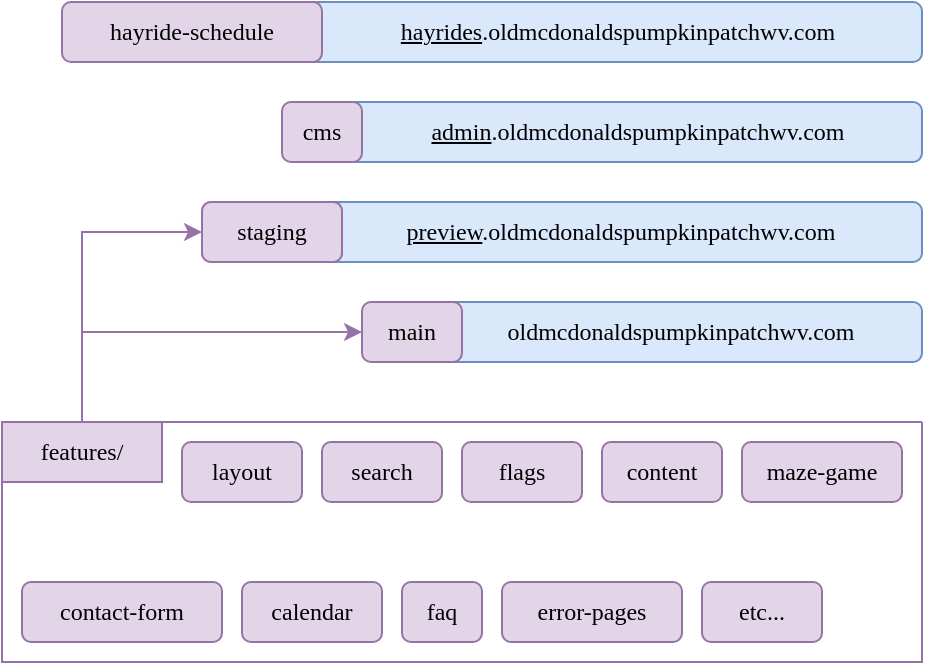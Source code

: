 <mxfile version="28.2.5">
  <diagram name="Page-1" id="o6yJUd2rQhLODu_G7iH8">
    <mxGraphModel dx="870" dy="508" grid="1" gridSize="10" guides="1" tooltips="1" connect="1" arrows="1" fold="1" page="1" pageScale="1" pageWidth="850" pageHeight="1100" math="0" shadow="0">
      <root>
        <mxCell id="0" />
        <mxCell id="1" parent="0" />
        <mxCell id="-4VWNVWn2c0_IAg-sDkh-7" value="&lt;font face=&quot;Lucida Console&quot;&gt;&amp;nbsp; &amp;nbsp;oldmcdonaldspumpkinpatchwv.com&lt;/font&gt;" style="rounded=1;whiteSpace=wrap;html=1;fillColor=#dae8fc;strokeColor=#6c8ebf;" parent="1" vertex="1">
          <mxGeometry x="230" y="160" width="250" height="30" as="geometry" />
        </mxCell>
        <mxCell id="-4VWNVWn2c0_IAg-sDkh-6" value="&lt;font face=&quot;Lucida Console&quot;&gt;main&lt;/font&gt;" style="rounded=1;whiteSpace=wrap;html=1;fillColor=#e1d5e7;strokeColor=#9673a6;" parent="1" vertex="1">
          <mxGeometry x="200" y="160" width="50" height="30" as="geometry" />
        </mxCell>
        <mxCell id="-4VWNVWn2c0_IAg-sDkh-9" value="" style="swimlane;startSize=0;fillColor=#e1d5e7;strokeColor=#9673a6;" parent="1" vertex="1">
          <mxGeometry x="20" y="220" width="460" height="120" as="geometry" />
        </mxCell>
        <mxCell id="-4VWNVWn2c0_IAg-sDkh-10" value="&lt;font face=&quot;Lucida Console&quot;&gt;features/&lt;/font&gt;" style="rounded=0;whiteSpace=wrap;html=1;fillColor=#e1d5e7;strokeColor=#9673a6;" parent="-4VWNVWn2c0_IAg-sDkh-9" vertex="1">
          <mxGeometry width="80" height="30" as="geometry" />
        </mxCell>
        <mxCell id="-4VWNVWn2c0_IAg-sDkh-11" value="&lt;font face=&quot;Lucida Console&quot;&gt;layout&lt;/font&gt;" style="rounded=1;whiteSpace=wrap;html=1;fillColor=#e1d5e7;strokeColor=#9673a6;" parent="-4VWNVWn2c0_IAg-sDkh-9" vertex="1">
          <mxGeometry x="90" y="10" width="60" height="30" as="geometry" />
        </mxCell>
        <mxCell id="-4VWNVWn2c0_IAg-sDkh-12" value="&lt;font face=&quot;Lucida Console&quot;&gt;search&lt;/font&gt;" style="rounded=1;whiteSpace=wrap;html=1;fillColor=#e1d5e7;strokeColor=#9673a6;" parent="-4VWNVWn2c0_IAg-sDkh-9" vertex="1">
          <mxGeometry x="160" y="10" width="60" height="30" as="geometry" />
        </mxCell>
        <mxCell id="-4VWNVWn2c0_IAg-sDkh-13" value="&lt;font face=&quot;Lucida Console&quot;&gt;flags&lt;/font&gt;" style="rounded=1;whiteSpace=wrap;html=1;fillColor=#e1d5e7;strokeColor=#9673a6;" parent="-4VWNVWn2c0_IAg-sDkh-9" vertex="1">
          <mxGeometry x="230" y="10" width="60" height="30" as="geometry" />
        </mxCell>
        <mxCell id="-4VWNVWn2c0_IAg-sDkh-14" value="&lt;font face=&quot;Lucida Console&quot;&gt;content&lt;/font&gt;" style="rounded=1;whiteSpace=wrap;html=1;fillColor=#e1d5e7;strokeColor=#9673a6;" parent="-4VWNVWn2c0_IAg-sDkh-9" vertex="1">
          <mxGeometry x="300" y="10" width="60" height="30" as="geometry" />
        </mxCell>
        <mxCell id="-4VWNVWn2c0_IAg-sDkh-16" value="&lt;font face=&quot;Lucida Console&quot;&gt;maze-game&lt;/font&gt;" style="rounded=1;whiteSpace=wrap;html=1;fillColor=#e1d5e7;strokeColor=#9673a6;" parent="-4VWNVWn2c0_IAg-sDkh-9" vertex="1">
          <mxGeometry x="370" y="10" width="80" height="30" as="geometry" />
        </mxCell>
        <mxCell id="-4VWNVWn2c0_IAg-sDkh-17" value="&lt;font face=&quot;Lucida Console&quot;&gt;contact-form&lt;/font&gt;" style="rounded=1;whiteSpace=wrap;html=1;fillColor=#e1d5e7;strokeColor=#9673a6;" parent="-4VWNVWn2c0_IAg-sDkh-9" vertex="1">
          <mxGeometry x="10" y="80" width="100" height="30" as="geometry" />
        </mxCell>
        <mxCell id="-4VWNVWn2c0_IAg-sDkh-18" value="&lt;font face=&quot;Lucida Console&quot;&gt;calendar&lt;/font&gt;" style="rounded=1;whiteSpace=wrap;html=1;fillColor=#e1d5e7;strokeColor=#9673a6;" parent="-4VWNVWn2c0_IAg-sDkh-9" vertex="1">
          <mxGeometry x="120" y="80" width="70" height="30" as="geometry" />
        </mxCell>
        <mxCell id="-4VWNVWn2c0_IAg-sDkh-19" value="&lt;font face=&quot;Lucida Console&quot;&gt;faq&lt;/font&gt;" style="rounded=1;whiteSpace=wrap;html=1;fillColor=#e1d5e7;strokeColor=#9673a6;" parent="-4VWNVWn2c0_IAg-sDkh-9" vertex="1">
          <mxGeometry x="200" y="80" width="40" height="30" as="geometry" />
        </mxCell>
        <mxCell id="-4VWNVWn2c0_IAg-sDkh-20" value="&lt;font face=&quot;Lucida Console&quot;&gt;error-pages&lt;/font&gt;" style="rounded=1;whiteSpace=wrap;html=1;fillColor=#e1d5e7;strokeColor=#9673a6;" parent="-4VWNVWn2c0_IAg-sDkh-9" vertex="1">
          <mxGeometry x="250" y="80" width="90" height="30" as="geometry" />
        </mxCell>
        <mxCell id="-4VWNVWn2c0_IAg-sDkh-21" value="&lt;font face=&quot;Lucida Console&quot;&gt;etc...&lt;/font&gt;" style="rounded=1;whiteSpace=wrap;html=1;fillColor=#e1d5e7;strokeColor=#9673a6;" parent="-4VWNVWn2c0_IAg-sDkh-9" vertex="1">
          <mxGeometry x="350" y="80" width="60" height="30" as="geometry" />
        </mxCell>
        <mxCell id="-4VWNVWn2c0_IAg-sDkh-32" style="edgeStyle=orthogonalEdgeStyle;rounded=0;orthogonalLoop=1;jettySize=auto;html=1;entryX=0;entryY=0.5;entryDx=0;entryDy=0;fillColor=#e1d5e7;strokeColor=#9673a6;" parent="1" source="-4VWNVWn2c0_IAg-sDkh-10" target="-4VWNVWn2c0_IAg-sDkh-6" edge="1">
          <mxGeometry relative="1" as="geometry">
            <Array as="points">
              <mxPoint x="60" y="175" />
            </Array>
          </mxGeometry>
        </mxCell>
        <mxCell id="gmR4Mrr9ib6HvDQ7C4Ge-2" value="&lt;font face=&quot;Lucida Console&quot;&gt;&amp;nbsp; &amp;nbsp;&lt;u&gt;preview&lt;/u&gt;.oldmcdonaldspumpkinpatchwv.com&lt;/font&gt;" style="rounded=1;whiteSpace=wrap;html=1;fillColor=#dae8fc;strokeColor=#6c8ebf;" vertex="1" parent="1">
          <mxGeometry x="170" y="110" width="310" height="30" as="geometry" />
        </mxCell>
        <mxCell id="gmR4Mrr9ib6HvDQ7C4Ge-3" value="&lt;font face=&quot;Lucida Console&quot;&gt;&amp;nbsp; &lt;u&gt;admin&lt;/u&gt;.oldmcdonaldspumpkinpatchwv.com&lt;/font&gt;" style="rounded=1;whiteSpace=wrap;html=1;fillColor=#dae8fc;strokeColor=#6c8ebf;" vertex="1" parent="1">
          <mxGeometry x="190" y="60" width="290" height="30" as="geometry" />
        </mxCell>
        <mxCell id="gmR4Mrr9ib6HvDQ7C4Ge-4" value="&lt;font face=&quot;Lucida Console&quot;&gt;&amp;nbsp; &lt;u&gt;hayrides&lt;/u&gt;.oldmcdonaldspumpkinpatchwv.com&lt;/font&gt;" style="rounded=1;whiteSpace=wrap;html=1;fillColor=#dae8fc;strokeColor=#6c8ebf;" vertex="1" parent="1">
          <mxGeometry x="170" y="10" width="310" height="30" as="geometry" />
        </mxCell>
        <mxCell id="gmR4Mrr9ib6HvDQ7C4Ge-5" value="&lt;font face=&quot;Lucida Console&quot;&gt;staging&lt;/font&gt;" style="rounded=1;whiteSpace=wrap;html=1;fillColor=#e1d5e7;strokeColor=#9673a6;" vertex="1" parent="1">
          <mxGeometry x="120" y="110" width="70" height="30" as="geometry" />
        </mxCell>
        <mxCell id="gmR4Mrr9ib6HvDQ7C4Ge-7" style="edgeStyle=orthogonalEdgeStyle;rounded=0;orthogonalLoop=1;jettySize=auto;html=1;entryX=0;entryY=0.5;entryDx=0;entryDy=0;fillColor=#e1d5e7;strokeColor=#9673a6;" edge="1" parent="1" source="-4VWNVWn2c0_IAg-sDkh-10" target="gmR4Mrr9ib6HvDQ7C4Ge-5">
          <mxGeometry relative="1" as="geometry">
            <Array as="points">
              <mxPoint x="60" y="125" />
            </Array>
          </mxGeometry>
        </mxCell>
        <mxCell id="gmR4Mrr9ib6HvDQ7C4Ge-8" value="&lt;font face=&quot;Lucida Console&quot;&gt;staging&lt;/font&gt;" style="rounded=1;whiteSpace=wrap;html=1;fillColor=#e1d5e7;strokeColor=#9673a6;" vertex="1" parent="1">
          <mxGeometry x="120" y="110" width="70" height="30" as="geometry" />
        </mxCell>
        <mxCell id="gmR4Mrr9ib6HvDQ7C4Ge-9" value="&lt;font face=&quot;Lucida Console&quot;&gt;cms&lt;/font&gt;" style="rounded=1;whiteSpace=wrap;html=1;fillColor=#e1d5e7;strokeColor=#9673a6;" vertex="1" parent="1">
          <mxGeometry x="160" y="60" width="40" height="30" as="geometry" />
        </mxCell>
        <mxCell id="gmR4Mrr9ib6HvDQ7C4Ge-10" value="&lt;font face=&quot;Lucida Console&quot;&gt;hayride-schedule&lt;/font&gt;" style="rounded=1;whiteSpace=wrap;html=1;fillColor=#e1d5e7;strokeColor=#9673a6;" vertex="1" parent="1">
          <mxGeometry x="50" y="10" width="130" height="30" as="geometry" />
        </mxCell>
      </root>
    </mxGraphModel>
  </diagram>
</mxfile>
